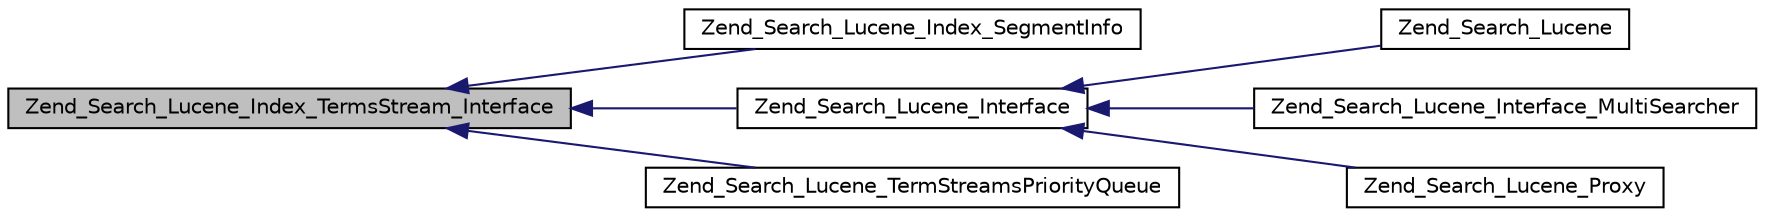 digraph G
{
  edge [fontname="Helvetica",fontsize="10",labelfontname="Helvetica",labelfontsize="10"];
  node [fontname="Helvetica",fontsize="10",shape=record];
  rankdir="LR";
  Node1 [label="Zend_Search_Lucene_Index_TermsStream_Interface",height=0.2,width=0.4,color="black", fillcolor="grey75", style="filled" fontcolor="black"];
  Node1 -> Node2 [dir="back",color="midnightblue",fontsize="10",style="solid",fontname="Helvetica"];
  Node2 [label="Zend_Search_Lucene_Index_SegmentInfo",height=0.2,width=0.4,color="black", fillcolor="white", style="filled",URL="$class_zend___search___lucene___index___segment_info.html"];
  Node1 -> Node3 [dir="back",color="midnightblue",fontsize="10",style="solid",fontname="Helvetica"];
  Node3 [label="Zend_Search_Lucene_Interface",height=0.2,width=0.4,color="black", fillcolor="white", style="filled",URL="$interface_zend___search___lucene___interface.html"];
  Node3 -> Node4 [dir="back",color="midnightblue",fontsize="10",style="solid",fontname="Helvetica"];
  Node4 [label="Zend_Search_Lucene",height=0.2,width=0.4,color="black", fillcolor="white", style="filled",URL="$class_zend___search___lucene.html"];
  Node3 -> Node5 [dir="back",color="midnightblue",fontsize="10",style="solid",fontname="Helvetica"];
  Node5 [label="Zend_Search_Lucene_Interface_MultiSearcher",height=0.2,width=0.4,color="black", fillcolor="white", style="filled",URL="$class_zend___search___lucene___interface___multi_searcher.html"];
  Node3 -> Node6 [dir="back",color="midnightblue",fontsize="10",style="solid",fontname="Helvetica"];
  Node6 [label="Zend_Search_Lucene_Proxy",height=0.2,width=0.4,color="black", fillcolor="white", style="filled",URL="$class_zend___search___lucene___proxy.html"];
  Node1 -> Node7 [dir="back",color="midnightblue",fontsize="10",style="solid",fontname="Helvetica"];
  Node7 [label="Zend_Search_Lucene_TermStreamsPriorityQueue",height=0.2,width=0.4,color="black", fillcolor="white", style="filled",URL="$class_zend___search___lucene___term_streams_priority_queue.html"];
}
